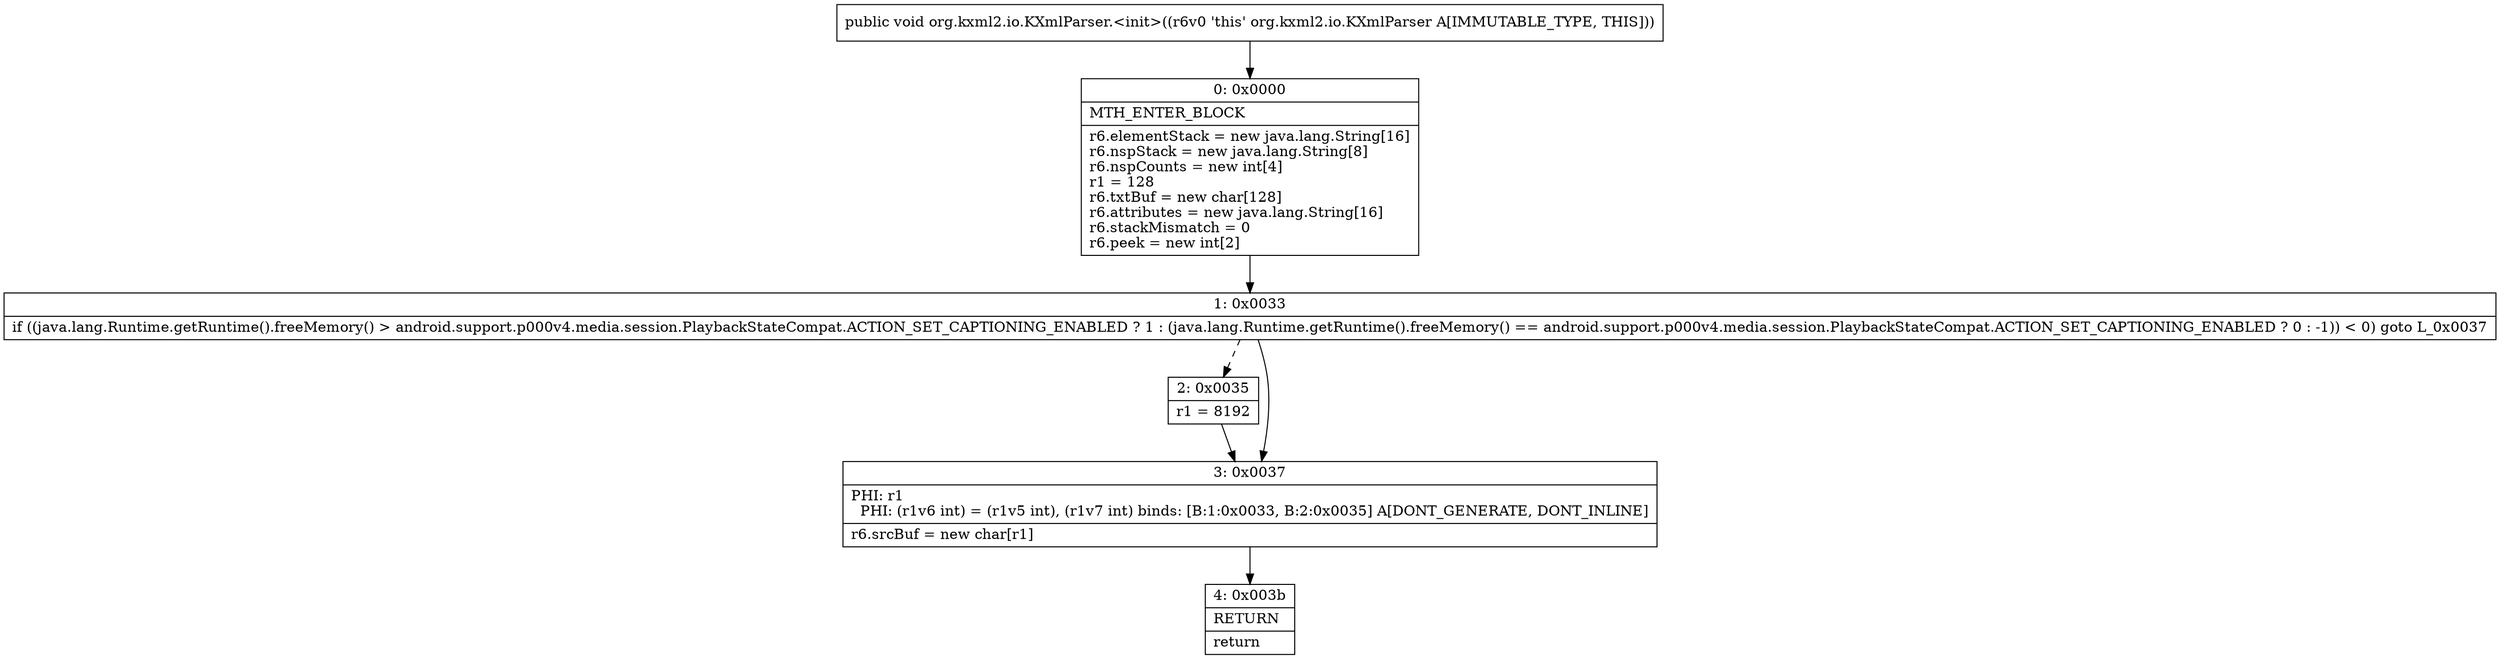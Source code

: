 digraph "CFG fororg.kxml2.io.KXmlParser.\<init\>()V" {
Node_0 [shape=record,label="{0\:\ 0x0000|MTH_ENTER_BLOCK\l|r6.elementStack = new java.lang.String[16]\lr6.nspStack = new java.lang.String[8]\lr6.nspCounts = new int[4]\lr1 = 128\lr6.txtBuf = new char[128]\lr6.attributes = new java.lang.String[16]\lr6.stackMismatch = 0\lr6.peek = new int[2]\l}"];
Node_1 [shape=record,label="{1\:\ 0x0033|if ((java.lang.Runtime.getRuntime().freeMemory() \> android.support.p000v4.media.session.PlaybackStateCompat.ACTION_SET_CAPTIONING_ENABLED ? 1 : (java.lang.Runtime.getRuntime().freeMemory() == android.support.p000v4.media.session.PlaybackStateCompat.ACTION_SET_CAPTIONING_ENABLED ? 0 : \-1)) \< 0) goto L_0x0037\l}"];
Node_2 [shape=record,label="{2\:\ 0x0035|r1 = 8192\l}"];
Node_3 [shape=record,label="{3\:\ 0x0037|PHI: r1 \l  PHI: (r1v6 int) = (r1v5 int), (r1v7 int) binds: [B:1:0x0033, B:2:0x0035] A[DONT_GENERATE, DONT_INLINE]\l|r6.srcBuf = new char[r1]\l}"];
Node_4 [shape=record,label="{4\:\ 0x003b|RETURN\l|return\l}"];
MethodNode[shape=record,label="{public void org.kxml2.io.KXmlParser.\<init\>((r6v0 'this' org.kxml2.io.KXmlParser A[IMMUTABLE_TYPE, THIS])) }"];
MethodNode -> Node_0;
Node_0 -> Node_1;
Node_1 -> Node_2[style=dashed];
Node_1 -> Node_3;
Node_2 -> Node_3;
Node_3 -> Node_4;
}

